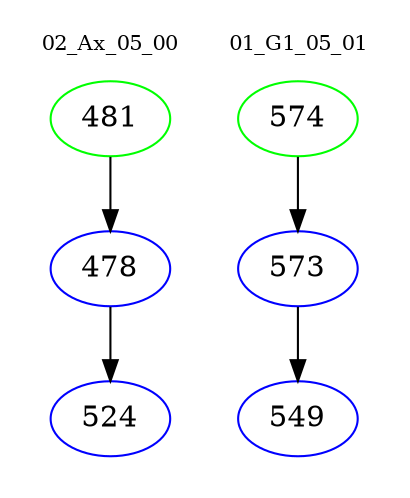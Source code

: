 digraph{
subgraph cluster_0 {
color = white
label = "02_Ax_05_00";
fontsize=10;
T0_481 [label="481", color="green"]
T0_481 -> T0_478 [color="black"]
T0_478 [label="478", color="blue"]
T0_478 -> T0_524 [color="black"]
T0_524 [label="524", color="blue"]
}
subgraph cluster_1 {
color = white
label = "01_G1_05_01";
fontsize=10;
T1_574 [label="574", color="green"]
T1_574 -> T1_573 [color="black"]
T1_573 [label="573", color="blue"]
T1_573 -> T1_549 [color="black"]
T1_549 [label="549", color="blue"]
}
}
